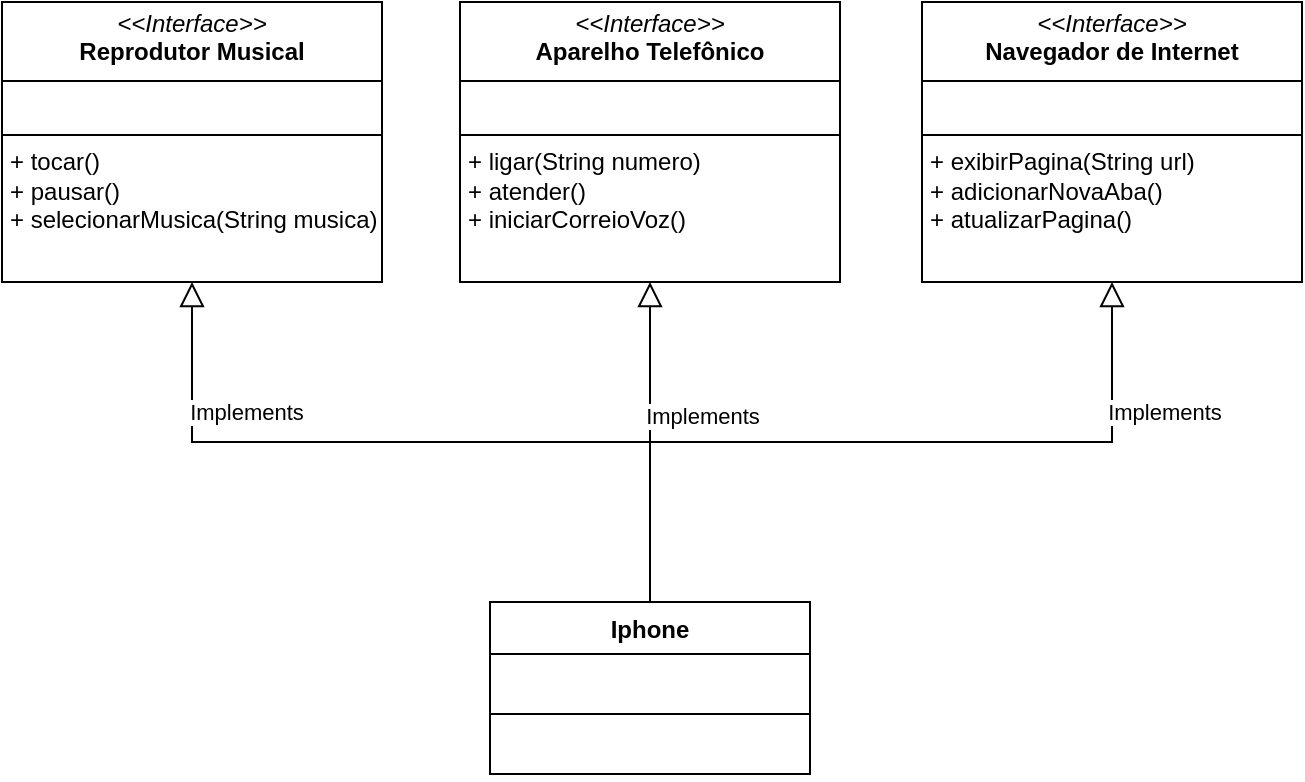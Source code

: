 <mxfile version="24.7.8">
  <diagram name="Página-1" id="2y5HQvLn-P1SGyGizoEw">
    <mxGraphModel dx="751" dy="394" grid="1" gridSize="10" guides="1" tooltips="1" connect="1" arrows="1" fold="1" page="1" pageScale="1" pageWidth="827" pageHeight="1169" math="0" shadow="0">
      <root>
        <mxCell id="0" />
        <mxCell id="1" parent="0" />
        <mxCell id="URFqED0jNEotvPCOrXbh-6" value="&lt;p style=&quot;margin:0px;margin-top:4px;text-align:center;&quot;&gt;&lt;i&gt;&amp;lt;&amp;lt;Interface&amp;gt;&amp;gt;&lt;/i&gt;&lt;br&gt;&lt;b&gt;Reprodutor Musical&lt;/b&gt;&lt;br&gt;&lt;/p&gt;&lt;hr size=&quot;1&quot; style=&quot;border-style:solid;&quot;&gt;&lt;p style=&quot;margin:0px;margin-left:4px;&quot;&gt;&lt;br&gt;&lt;/p&gt;&lt;hr size=&quot;1&quot; style=&quot;border-style:solid;&quot;&gt;&lt;p style=&quot;margin:0px;margin-left:4px;&quot;&gt;+ tocar()&lt;/p&gt;&lt;p style=&quot;margin:0px;margin-left:4px;&quot;&gt;+ pausar()&lt;br&gt;+ selecionarMusica(String musica)&lt;/p&gt;" style="verticalAlign=top;align=left;overflow=fill;html=1;whiteSpace=wrap;" vertex="1" parent="1">
          <mxGeometry x="90" y="40" width="190" height="140" as="geometry" />
        </mxCell>
        <mxCell id="URFqED0jNEotvPCOrXbh-7" value="&lt;p style=&quot;margin:0px;margin-top:4px;text-align:center;&quot;&gt;&lt;i&gt;&amp;lt;&amp;lt;Interface&amp;gt;&amp;gt;&lt;/i&gt;&lt;br&gt;&lt;b&gt;Aparelho Telefônico&lt;/b&gt;&lt;br&gt;&lt;/p&gt;&lt;hr size=&quot;1&quot; style=&quot;border-style:solid;&quot;&gt;&lt;p style=&quot;margin:0px;margin-left:4px;&quot;&gt;&lt;br&gt;&lt;/p&gt;&lt;hr size=&quot;1&quot; style=&quot;border-style:solid;&quot;&gt;&lt;p style=&quot;margin:0px;margin-left:4px;&quot;&gt;+ ligar(String numero)&lt;br&gt;+ atender()&lt;/p&gt;&lt;p style=&quot;margin:0px;margin-left:4px;&quot;&gt;+ iniciarCorreioVoz()&lt;/p&gt;" style="verticalAlign=top;align=left;overflow=fill;html=1;whiteSpace=wrap;" vertex="1" parent="1">
          <mxGeometry x="319" y="40" width="190" height="140" as="geometry" />
        </mxCell>
        <mxCell id="URFqED0jNEotvPCOrXbh-8" value="&lt;p style=&quot;margin:0px;margin-top:4px;text-align:center;&quot;&gt;&lt;i&gt;&amp;lt;&amp;lt;Interface&amp;gt;&amp;gt;&lt;/i&gt;&lt;br&gt;&lt;b&gt;Navegador de Internet&lt;/b&gt;&lt;br&gt;&lt;/p&gt;&lt;hr size=&quot;1&quot; style=&quot;border-style:solid;&quot;&gt;&lt;p style=&quot;margin:0px;margin-left:4px;&quot;&gt;&lt;br&gt;&lt;/p&gt;&lt;hr size=&quot;1&quot; style=&quot;border-style:solid;&quot;&gt;&lt;p style=&quot;margin:0px;margin-left:4px;&quot;&gt;+ exibirPagina(String url)&lt;br&gt;+ adicionarNovaAba()&lt;/p&gt;&lt;p style=&quot;margin:0px;margin-left:4px;&quot;&gt;+ atualizarPagina()&lt;/p&gt;" style="verticalAlign=top;align=left;overflow=fill;html=1;whiteSpace=wrap;" vertex="1" parent="1">
          <mxGeometry x="550" y="40" width="190" height="140" as="geometry" />
        </mxCell>
        <mxCell id="URFqED0jNEotvPCOrXbh-9" value="Iphone" style="swimlane;fontStyle=1;align=center;verticalAlign=top;childLayout=stackLayout;horizontal=1;startSize=26;horizontalStack=0;resizeParent=1;resizeParentMax=0;resizeLast=0;collapsible=1;marginBottom=0;whiteSpace=wrap;html=1;" vertex="1" parent="1">
          <mxGeometry x="334" y="340" width="160" height="86" as="geometry">
            <mxRectangle x="334" y="340" width="100" height="30" as="alternateBounds" />
          </mxGeometry>
        </mxCell>
        <mxCell id="URFqED0jNEotvPCOrXbh-10" value="&lt;div&gt;&lt;br&gt;&lt;/div&gt;&lt;div&gt;&lt;br&gt;&lt;/div&gt;" style="text;strokeColor=none;fillColor=none;align=left;verticalAlign=top;spacingLeft=4;spacingRight=4;overflow=hidden;rotatable=0;points=[[0,0.5],[1,0.5]];portConstraint=eastwest;whiteSpace=wrap;html=1;" vertex="1" parent="URFqED0jNEotvPCOrXbh-9">
          <mxGeometry y="26" width="160" height="26" as="geometry" />
        </mxCell>
        <mxCell id="URFqED0jNEotvPCOrXbh-11" value="" style="line;strokeWidth=1;fillColor=none;align=left;verticalAlign=middle;spacingTop=-1;spacingLeft=3;spacingRight=3;rotatable=0;labelPosition=right;points=[];portConstraint=eastwest;strokeColor=inherit;" vertex="1" parent="URFqED0jNEotvPCOrXbh-9">
          <mxGeometry y="52" width="160" height="8" as="geometry" />
        </mxCell>
        <mxCell id="URFqED0jNEotvPCOrXbh-12" value="&lt;div&gt;&lt;br&gt;&lt;/div&gt;&lt;div&gt;&lt;br&gt;&lt;/div&gt;" style="text;strokeColor=none;fillColor=none;align=left;verticalAlign=top;spacingLeft=4;spacingRight=4;overflow=hidden;rotatable=0;points=[[0,0.5],[1,0.5]];portConstraint=eastwest;whiteSpace=wrap;html=1;" vertex="1" parent="URFqED0jNEotvPCOrXbh-9">
          <mxGeometry y="60" width="160" height="26" as="geometry" />
        </mxCell>
        <mxCell id="URFqED0jNEotvPCOrXbh-13" value="" style="endArrow=block;endFill=0;html=1;edgeStyle=orthogonalEdgeStyle;align=left;verticalAlign=top;rounded=0;exitX=0.5;exitY=0;exitDx=0;exitDy=0;entryX=0.5;entryY=1;entryDx=0;entryDy=0;strokeWidth=1;endSize=10;" edge="1" parent="1" source="URFqED0jNEotvPCOrXbh-9" target="URFqED0jNEotvPCOrXbh-6">
          <mxGeometry x="-0.846" y="-96" relative="1" as="geometry">
            <mxPoint x="370" y="190" as="sourcePoint" />
            <mxPoint x="530" y="190" as="targetPoint" />
            <mxPoint as="offset" />
          </mxGeometry>
        </mxCell>
        <mxCell id="URFqED0jNEotvPCOrXbh-18" value="Implements" style="edgeLabel;html=1;align=center;verticalAlign=middle;resizable=0;points=[];" vertex="1" connectable="0" parent="URFqED0jNEotvPCOrXbh-13">
          <mxGeometry x="0.409" y="5" relative="1" as="geometry">
            <mxPoint x="-8" y="-20" as="offset" />
          </mxGeometry>
        </mxCell>
        <mxCell id="URFqED0jNEotvPCOrXbh-16" value="" style="endArrow=block;endFill=0;html=1;edgeStyle=orthogonalEdgeStyle;align=left;verticalAlign=top;rounded=0;exitX=0.5;exitY=0;exitDx=0;exitDy=0;entryX=0.5;entryY=1;entryDx=0;entryDy=0;strokeWidth=1;endSize=10;" edge="1" parent="1" source="URFqED0jNEotvPCOrXbh-9" target="URFqED0jNEotvPCOrXbh-7">
          <mxGeometry x="-1" relative="1" as="geometry">
            <mxPoint x="424" y="350" as="sourcePoint" />
            <mxPoint x="195" y="190" as="targetPoint" />
          </mxGeometry>
        </mxCell>
        <mxCell id="URFqED0jNEotvPCOrXbh-19" value="Implements" style="edgeLabel;html=1;align=center;verticalAlign=middle;resizable=0;points=[];" vertex="1" connectable="0" parent="URFqED0jNEotvPCOrXbh-16">
          <mxGeometry x="0.266" y="-2" relative="1" as="geometry">
            <mxPoint x="24" y="8" as="offset" />
          </mxGeometry>
        </mxCell>
        <mxCell id="URFqED0jNEotvPCOrXbh-17" value="" style="endArrow=block;endFill=0;html=1;edgeStyle=orthogonalEdgeStyle;align=left;verticalAlign=top;rounded=0;exitX=0.5;exitY=0;exitDx=0;exitDy=0;entryX=0.5;entryY=1;entryDx=0;entryDy=0;strokeWidth=1;endSize=10;" edge="1" parent="1" source="URFqED0jNEotvPCOrXbh-9" target="URFqED0jNEotvPCOrXbh-8">
          <mxGeometry x="-1" relative="1" as="geometry">
            <mxPoint x="424" y="350" as="sourcePoint" />
            <mxPoint x="424" y="190" as="targetPoint" />
          </mxGeometry>
        </mxCell>
        <mxCell id="URFqED0jNEotvPCOrXbh-20" value="Implements" style="edgeLabel;html=1;align=center;verticalAlign=middle;resizable=0;points=[];" vertex="1" connectable="0" parent="URFqED0jNEotvPCOrXbh-17">
          <mxGeometry x="-0.233" y="1" relative="1" as="geometry">
            <mxPoint x="187" y="-14" as="offset" />
          </mxGeometry>
        </mxCell>
      </root>
    </mxGraphModel>
  </diagram>
</mxfile>
